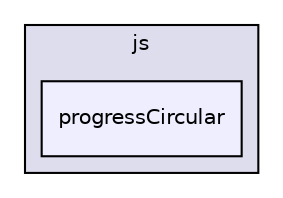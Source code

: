 digraph "libs/angular/angular-material-fileinput-master/bower_components/angular-material/modules/js/progressCircular" {
  compound=true
  node [ fontsize="10", fontname="Helvetica"];
  edge [ labelfontsize="10", labelfontname="Helvetica"];
  subgraph clusterdir_d897d99c4631079a19f1e8c9bbae1589 {
    graph [ bgcolor="#ddddee", pencolor="black", label="js" fontname="Helvetica", fontsize="10", URL="dir_d897d99c4631079a19f1e8c9bbae1589.html"]
  dir_32f48cbf6ce2d40f36e4eb3ee1d0534e [shape=box, label="progressCircular", style="filled", fillcolor="#eeeeff", pencolor="black", URL="dir_32f48cbf6ce2d40f36e4eb3ee1d0534e.html"];
  }
}
